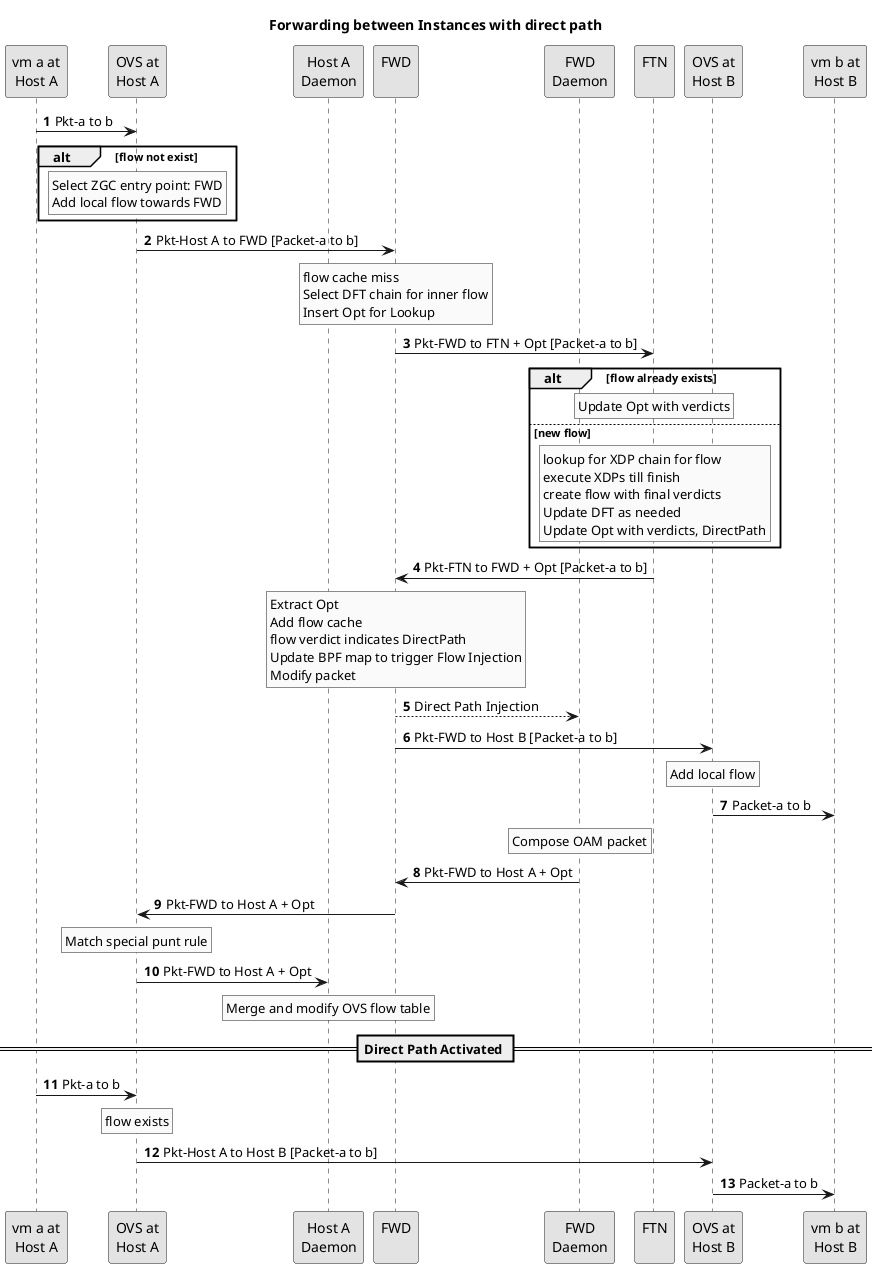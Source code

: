@startuml

' SPDX-License-Identifier: MIT
' Copyright (c) 2020 The Authors.

' Authors: Bin Liang

' Permission is hereby granted, free of charge, to any person obtaining a copy
' of this software and associated documentation files (the "Software"), to deal
' in the Software without restriction, including without limitation the rights
' to use, copy, modify, merge, publish, distribute, sublicense, and/or sell
' copies of the Software, and to permit persons to whom the Software is
' furnished to do so, subject to the following conditions:The above copyright
' notice and this permission notice shall be included in all copies or
' substantial portions of the Software.THE SOFTWARE IS PROVIDED "AS IS",
' WITHOUT WARRANTY OF ANY KIND, EXPRESS OR IMPLIED, INCLUDING BUT NOT LIMITED
' TO THE WARRANTIES OF MERCHANTABILITY, FITNESS FOR A PARTICULAR PURPOSE AND
' NONINFRINGEMENT. IN NO EVENT SHALL THE AUTHORS OR COPYRIGHT HOLDERS BE LIABLE
' FOR ANY CLAIM, DAMAGES OR OTHER LIABILITY, WHETHER IN AN ACTION OF CONTRACT,
' TORT OR OTHERWISE, ARISING FROM, OUT OF OR IN CONNECTION WITH THE SOFTWARE OR
' THE USE OR OTHER DEALINGS IN THE SOFTWARE.

title Forwarding between Instances with direct path
skinparam monochrome true
autonumber

participant "vm a at\nHost A" as a
participant "OVS at\nHost A" as oa
participant "Host A\nDaemon" as DA
participant "FWD\n" as FWD
participant "FWD\nDaemon" as DM
participant "FTN\n" as FTN
participant "OVS at\nHost B" as ob
participant "vm b at\nHost B" as b

a -> oa: Pkt-a to b
alt flow not exist
    rnote over oa
        Select ZGC entry point: FWD
        Add local flow towards FWD
    endrnote
end
oa -> FWD: Pkt-Host A to FWD [Packet-a to b]

rnote over FWD
    flow cache miss
    Select DFT chain for inner flow
    Insert Opt for Lookup
endrnote
FWD -> FTN: Pkt-FWD to FTN + Opt [Packet-a to b]
alt flow already exists
    rnote over FTN
        Update Opt with verdicts
    endrnote
else new flow
    rnote over FTN
        lookup for XDP chain for flow
        execute XDPs till finish
        create flow with final verdicts
        Update DFT as needed
        Update Opt with verdicts, DirectPath
    endrnote
end
FTN -> FWD: Pkt-FTN to FWD + Opt [Packet-a to b]
rnote over FWD
    Extract Opt
    Add flow cache
    flow verdict indicates DirectPath
    Update BPF map to trigger Flow Injection
    Modify packet
endrnote
FWD --> DM: Direct Path Injection
FWD -> ob: Pkt-FWD to Host B [Packet-a to b]
rnote over ob
    Add local flow
endrnote
ob -> b: Packet-a to b

rnote over DM
    Compose OAM packet
endrnote
DM -> FWD: Pkt-FWD to Host A + Opt
FWD -> oa: Pkt-FWD to Host A + Opt
rnote over oa
    Match special punt rule
endrnote
oa -> DA: Pkt-FWD to Host A + Opt
rnote over DA
    Merge and modify OVS flow table
endrnote
== Direct Path Activated ==
a -> oa: Pkt-a to b
rnote over oa
    flow exists
endrnote
oa -> ob: Pkt-Host A to Host B [Packet-a to b]
ob -> b: Packet-a to b

@enduml